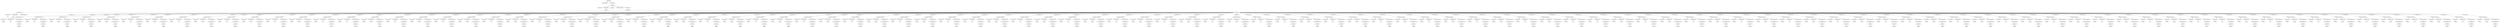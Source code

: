 /*
 * AST in dot format generated by phc -- the PHP compiler
 */

digraph AST {
node_0 [label="AST_php_script"];
node_1 [label="AST_interface_def_list"];
node_2 [label="AST_class_def_list"];
node_3 [label="AST_class_def"];
node_4 [label="AST_class_mod"];
node_5 [label="Token_class_name"];
node_6 [label="%MAIN%", shape=box]
node_5 -> node_6;
node_7 [label="NULL\n(Token_class_name)", shape=plaintext]
node_8 [label="Token_interface_name_list"];
node_9 [label="AST_member_list"];
node_10 [label="AST_method (68)"];
node_11 [label="AST_signature (68)"];
node_12 [label="AST_method_mod"];
node_13 [label="is_static", shape=plaintext]
node_12 -> node_13;
node_14 [label="Token_method_name"];
node_15 [label="%run%", shape=box]
node_14 -> node_15;
node_16 [label="AST_formal_parameter_list"];
node_11 -> node_16;
node_11 -> node_14;
node_11 -> node_12;
node_17 [label="AST_statement_list"];
node_18 [label="AST_eval_expr (3)"];
node_19 [label="AST_method_invocation (3)"];
node_20 [label="Token_class_name"];
node_21 [label="%STDLIB%", shape=box]
node_20 -> node_21;
node_22 [label="Token_method_name"];
node_23 [label="echo", shape=box]
node_22 -> node_23;
node_24 [label="AST_actual_parameter_list"];
node_25 [label="AST_actual_parameter"];
node_26 [label="Token_string (3)"];
node_27 [label="Hexdecima..", shape=box]
node_26 -> node_27;
node_25 -> node_26;
node_24 -> node_25;
node_19 -> node_24;
node_19 -> node_22;
node_19 -> node_20;
node_18 -> node_19;
node_28 [label="AST_eval_expr (4)"];
node_29 [label="AST_method_invocation (4)"];
node_30 [label="Token_class_name"];
node_31 [label="%STDLIB%", shape=box]
node_30 -> node_31;
node_32 [label="Token_method_name"];
node_33 [label="echo", shape=box]
node_32 -> node_33;
node_34 [label="AST_actual_parameter_list"];
node_35 [label="AST_actual_parameter"];
node_36 [label="Token_string (4)"];
node_37 [label="0x7ffffffd..", shape=box]
node_36 -> node_37;
node_35 -> node_36;
node_34 -> node_35;
node_29 -> node_34;
node_29 -> node_32;
node_29 -> node_30;
node_28 -> node_29;
node_38 [label="AST_eval_expr (4)"];
node_39 [label="AST_method_invocation (4)"];
node_40 [label="Token_class_name"];
node_41 [label="%STDLIB%", shape=box]
node_40 -> node_41;
node_42 [label="Token_method_name"];
node_43 [label="var_dump", shape=box]
node_42 -> node_43;
node_44 [label="AST_actual_parameter_list"];
node_45 [label="AST_actual_parameter (4)"];
node_46 [label="Token_int (4)"];
node_47 [label="0x7ffffffd", shape=box]
node_46 -> node_47;
node_45 -> node_46;
node_44 -> node_45;
node_39 -> node_44;
node_39 -> node_42;
node_39 -> node_40;
node_38 -> node_39;
node_48 [label="AST_eval_expr (5)"];
node_49 [label="AST_method_invocation (5)"];
node_50 [label="Token_class_name"];
node_51 [label="%STDLIB%", shape=box]
node_50 -> node_51;
node_52 [label="Token_method_name"];
node_53 [label="echo", shape=box]
node_52 -> node_53;
node_54 [label="AST_actual_parameter_list"];
node_55 [label="AST_actual_parameter"];
node_56 [label="Token_string (5)"];
node_57 [label="0x7ffffffe..", shape=box]
node_56 -> node_57;
node_55 -> node_56;
node_54 -> node_55;
node_49 -> node_54;
node_49 -> node_52;
node_49 -> node_50;
node_48 -> node_49;
node_58 [label="AST_eval_expr (5)"];
node_59 [label="AST_method_invocation (5)"];
node_60 [label="Token_class_name"];
node_61 [label="%STDLIB%", shape=box]
node_60 -> node_61;
node_62 [label="Token_method_name"];
node_63 [label="var_dump", shape=box]
node_62 -> node_63;
node_64 [label="AST_actual_parameter_list"];
node_65 [label="AST_actual_parameter (5)"];
node_66 [label="Token_int (5)"];
node_67 [label="0x7ffffffe", shape=box]
node_66 -> node_67;
node_65 -> node_66;
node_64 -> node_65;
node_59 -> node_64;
node_59 -> node_62;
node_59 -> node_60;
node_58 -> node_59;
node_68 [label="AST_eval_expr (6)"];
node_69 [label="AST_method_invocation (6)"];
node_70 [label="Token_class_name"];
node_71 [label="%STDLIB%", shape=box]
node_70 -> node_71;
node_72 [label="Token_method_name"];
node_73 [label="echo", shape=box]
node_72 -> node_73;
node_74 [label="AST_actual_parameter_list"];
node_75 [label="AST_actual_parameter"];
node_76 [label="Token_string (6)"];
node_77 [label="0x7fffffff..", shape=box]
node_76 -> node_77;
node_75 -> node_76;
node_74 -> node_75;
node_69 -> node_74;
node_69 -> node_72;
node_69 -> node_70;
node_68 -> node_69;
node_78 [label="AST_eval_expr (6)"];
node_79 [label="AST_method_invocation (6)"];
node_80 [label="Token_class_name"];
node_81 [label="%STDLIB%", shape=box]
node_80 -> node_81;
node_82 [label="Token_method_name"];
node_83 [label="var_dump", shape=box]
node_82 -> node_83;
node_84 [label="AST_actual_parameter_list"];
node_85 [label="AST_actual_parameter (6)"];
node_86 [label="Token_int (6)"];
node_87 [label="0x7fffffff", shape=box]
node_86 -> node_87;
node_85 -> node_86;
node_84 -> node_85;
node_79 -> node_84;
node_79 -> node_82;
node_79 -> node_80;
node_78 -> node_79;
node_88 [label="AST_eval_expr (7)"];
node_89 [label="AST_method_invocation (7)"];
node_90 [label="Token_class_name"];
node_91 [label="%STDLIB%", shape=box]
node_90 -> node_91;
node_92 [label="Token_method_name"];
node_93 [label="echo", shape=box]
node_92 -> node_93;
node_94 [label="AST_actual_parameter_list"];
node_95 [label="AST_actual_parameter"];
node_96 [label="Token_string (7)"];
node_97 [label="0x80000000..", shape=box]
node_96 -> node_97;
node_95 -> node_96;
node_94 -> node_95;
node_89 -> node_94;
node_89 -> node_92;
node_89 -> node_90;
node_88 -> node_89;
node_98 [label="AST_eval_expr (7)"];
node_99 [label="AST_method_invocation (7)"];
node_100 [label="Token_class_name"];
node_101 [label="%STDLIB%", shape=box]
node_100 -> node_101;
node_102 [label="Token_method_name"];
node_103 [label="var_dump", shape=box]
node_102 -> node_103;
node_104 [label="AST_actual_parameter_list"];
node_105 [label="AST_actual_parameter (7)"];
node_106 [label="Token_real (7)"];
node_107 [label="0x80000000", shape=box]
node_106 -> node_107;
node_105 -> node_106;
node_104 -> node_105;
node_99 -> node_104;
node_99 -> node_102;
node_99 -> node_100;
node_98 -> node_99;
node_108 [label="AST_eval_expr (8)"];
node_109 [label="AST_method_invocation (8)"];
node_110 [label="Token_class_name"];
node_111 [label="%STDLIB%", shape=box]
node_110 -> node_111;
node_112 [label="Token_method_name"];
node_113 [label="echo", shape=box]
node_112 -> node_113;
node_114 [label="AST_actual_parameter_list"];
node_115 [label="AST_actual_parameter"];
node_116 [label="Token_string (8)"];
node_117 [label="0x80000001..", shape=box]
node_116 -> node_117;
node_115 -> node_116;
node_114 -> node_115;
node_109 -> node_114;
node_109 -> node_112;
node_109 -> node_110;
node_108 -> node_109;
node_118 [label="AST_eval_expr (8)"];
node_119 [label="AST_method_invocation (8)"];
node_120 [label="Token_class_name"];
node_121 [label="%STDLIB%", shape=box]
node_120 -> node_121;
node_122 [label="Token_method_name"];
node_123 [label="var_dump", shape=box]
node_122 -> node_123;
node_124 [label="AST_actual_parameter_list"];
node_125 [label="AST_actual_parameter (8)"];
node_126 [label="Token_real (8)"];
node_127 [label="0x80000001", shape=box]
node_126 -> node_127;
node_125 -> node_126;
node_124 -> node_125;
node_119 -> node_124;
node_119 -> node_122;
node_119 -> node_120;
node_118 -> node_119;
node_128 [label="AST_eval_expr (9)"];
node_129 [label="AST_method_invocation (9)"];
node_130 [label="Token_class_name"];
node_131 [label="%STDLIB%", shape=box]
node_130 -> node_131;
node_132 [label="Token_method_name"];
node_133 [label="echo", shape=box]
node_132 -> node_133;
node_134 [label="AST_actual_parameter_list"];
node_135 [label="AST_actual_parameter"];
node_136 [label="Token_string (9)"];
node_137 [label="0x80000002..", shape=box]
node_136 -> node_137;
node_135 -> node_136;
node_134 -> node_135;
node_129 -> node_134;
node_129 -> node_132;
node_129 -> node_130;
node_128 -> node_129;
node_138 [label="AST_eval_expr (9)"];
node_139 [label="AST_method_invocation (9)"];
node_140 [label="Token_class_name"];
node_141 [label="%STDLIB%", shape=box]
node_140 -> node_141;
node_142 [label="Token_method_name"];
node_143 [label="var_dump", shape=box]
node_142 -> node_143;
node_144 [label="AST_actual_parameter_list"];
node_145 [label="AST_actual_parameter (9)"];
node_146 [label="Token_real (9)"];
node_147 [label="0x80000002", shape=box]
node_146 -> node_147;
node_145 -> node_146;
node_144 -> node_145;
node_139 -> node_144;
node_139 -> node_142;
node_139 -> node_140;
node_138 -> node_139;
node_148 [label="AST_eval_expr (11)"];
node_149 [label="AST_method_invocation (11)"];
node_150 [label="Token_class_name"];
node_151 [label="%STDLIB%", shape=box]
node_150 -> node_151;
node_152 [label="Token_method_name"];
node_153 [label="echo", shape=box]
node_152 -> node_153;
node_154 [label="AST_actual_parameter_list"];
node_155 [label="AST_actual_parameter"];
node_156 [label="Token_string (11)"];
node_157 [label="Decimal i..", shape=box]
node_156 -> node_157;
node_155 -> node_156;
node_154 -> node_155;
node_149 -> node_154;
node_149 -> node_152;
node_149 -> node_150;
node_148 -> node_149;
node_158 [label="AST_eval_expr (12)"];
node_159 [label="AST_method_invocation (12)"];
node_160 [label="Token_class_name"];
node_161 [label="%STDLIB%", shape=box]
node_160 -> node_161;
node_162 [label="Token_method_name"];
node_163 [label="echo", shape=box]
node_162 -> node_163;
node_164 [label="AST_actual_parameter_list"];
node_165 [label="AST_actual_parameter"];
node_166 [label="Token_string (12)"];
node_167 [label="2147483645..", shape=box]
node_166 -> node_167;
node_165 -> node_166;
node_164 -> node_165;
node_159 -> node_164;
node_159 -> node_162;
node_159 -> node_160;
node_158 -> node_159;
node_168 [label="AST_eval_expr (12)"];
node_169 [label="AST_method_invocation (12)"];
node_170 [label="Token_class_name"];
node_171 [label="%STDLIB%", shape=box]
node_170 -> node_171;
node_172 [label="Token_method_name"];
node_173 [label="var_dump", shape=box]
node_172 -> node_173;
node_174 [label="AST_actual_parameter_list"];
node_175 [label="AST_actual_parameter (12)"];
node_176 [label="Token_int (12)"];
node_177 [label="2147483645", shape=box]
node_176 -> node_177;
node_175 -> node_176;
node_174 -> node_175;
node_169 -> node_174;
node_169 -> node_172;
node_169 -> node_170;
node_168 -> node_169;
node_178 [label="AST_eval_expr (13)"];
node_179 [label="AST_method_invocation (13)"];
node_180 [label="Token_class_name"];
node_181 [label="%STDLIB%", shape=box]
node_180 -> node_181;
node_182 [label="Token_method_name"];
node_183 [label="echo", shape=box]
node_182 -> node_183;
node_184 [label="AST_actual_parameter_list"];
node_185 [label="AST_actual_parameter"];
node_186 [label="Token_string (13)"];
node_187 [label="2147483646..", shape=box]
node_186 -> node_187;
node_185 -> node_186;
node_184 -> node_185;
node_179 -> node_184;
node_179 -> node_182;
node_179 -> node_180;
node_178 -> node_179;
node_188 [label="AST_eval_expr (13)"];
node_189 [label="AST_method_invocation (13)"];
node_190 [label="Token_class_name"];
node_191 [label="%STDLIB%", shape=box]
node_190 -> node_191;
node_192 [label="Token_method_name"];
node_193 [label="var_dump", shape=box]
node_192 -> node_193;
node_194 [label="AST_actual_parameter_list"];
node_195 [label="AST_actual_parameter (13)"];
node_196 [label="Token_int (13)"];
node_197 [label="2147483646", shape=box]
node_196 -> node_197;
node_195 -> node_196;
node_194 -> node_195;
node_189 -> node_194;
node_189 -> node_192;
node_189 -> node_190;
node_188 -> node_189;
node_198 [label="AST_eval_expr (14)"];
node_199 [label="AST_method_invocation (14)"];
node_200 [label="Token_class_name"];
node_201 [label="%STDLIB%", shape=box]
node_200 -> node_201;
node_202 [label="Token_method_name"];
node_203 [label="echo", shape=box]
node_202 -> node_203;
node_204 [label="AST_actual_parameter_list"];
node_205 [label="AST_actual_parameter"];
node_206 [label="Token_string (14)"];
node_207 [label="2147483647..", shape=box]
node_206 -> node_207;
node_205 -> node_206;
node_204 -> node_205;
node_199 -> node_204;
node_199 -> node_202;
node_199 -> node_200;
node_198 -> node_199;
node_208 [label="AST_eval_expr (14)"];
node_209 [label="AST_method_invocation (14)"];
node_210 [label="Token_class_name"];
node_211 [label="%STDLIB%", shape=box]
node_210 -> node_211;
node_212 [label="Token_method_name"];
node_213 [label="var_dump", shape=box]
node_212 -> node_213;
node_214 [label="AST_actual_parameter_list"];
node_215 [label="AST_actual_parameter (14)"];
node_216 [label="Token_int (14)"];
node_217 [label="2147483647", shape=box]
node_216 -> node_217;
node_215 -> node_216;
node_214 -> node_215;
node_209 -> node_214;
node_209 -> node_212;
node_209 -> node_210;
node_208 -> node_209;
node_218 [label="AST_eval_expr (15)"];
node_219 [label="AST_method_invocation (15)"];
node_220 [label="Token_class_name"];
node_221 [label="%STDLIB%", shape=box]
node_220 -> node_221;
node_222 [label="Token_method_name"];
node_223 [label="echo", shape=box]
node_222 -> node_223;
node_224 [label="AST_actual_parameter_list"];
node_225 [label="AST_actual_parameter"];
node_226 [label="Token_string (15)"];
node_227 [label="2147483648..", shape=box]
node_226 -> node_227;
node_225 -> node_226;
node_224 -> node_225;
node_219 -> node_224;
node_219 -> node_222;
node_219 -> node_220;
node_218 -> node_219;
node_228 [label="AST_eval_expr (15)"];
node_229 [label="AST_method_invocation (15)"];
node_230 [label="Token_class_name"];
node_231 [label="%STDLIB%", shape=box]
node_230 -> node_231;
node_232 [label="Token_method_name"];
node_233 [label="var_dump", shape=box]
node_232 -> node_233;
node_234 [label="AST_actual_parameter_list"];
node_235 [label="AST_actual_parameter (15)"];
node_236 [label="Token_real (15)"];
node_237 [label="2147483648", shape=box]
node_236 -> node_237;
node_235 -> node_236;
node_234 -> node_235;
node_229 -> node_234;
node_229 -> node_232;
node_229 -> node_230;
node_228 -> node_229;
node_238 [label="AST_eval_expr (16)"];
node_239 [label="AST_method_invocation (16)"];
node_240 [label="Token_class_name"];
node_241 [label="%STDLIB%", shape=box]
node_240 -> node_241;
node_242 [label="Token_method_name"];
node_243 [label="echo", shape=box]
node_242 -> node_243;
node_244 [label="AST_actual_parameter_list"];
node_245 [label="AST_actual_parameter"];
node_246 [label="Token_string (16)"];
node_247 [label="2147483649..", shape=box]
node_246 -> node_247;
node_245 -> node_246;
node_244 -> node_245;
node_239 -> node_244;
node_239 -> node_242;
node_239 -> node_240;
node_238 -> node_239;
node_248 [label="AST_eval_expr (16)"];
node_249 [label="AST_method_invocation (16)"];
node_250 [label="Token_class_name"];
node_251 [label="%STDLIB%", shape=box]
node_250 -> node_251;
node_252 [label="Token_method_name"];
node_253 [label="var_dump", shape=box]
node_252 -> node_253;
node_254 [label="AST_actual_parameter_list"];
node_255 [label="AST_actual_parameter (16)"];
node_256 [label="Token_real (16)"];
node_257 [label="2147483649", shape=box]
node_256 -> node_257;
node_255 -> node_256;
node_254 -> node_255;
node_249 -> node_254;
node_249 -> node_252;
node_249 -> node_250;
node_248 -> node_249;
node_258 [label="AST_eval_expr (17)"];
node_259 [label="AST_method_invocation (17)"];
node_260 [label="Token_class_name"];
node_261 [label="%STDLIB%", shape=box]
node_260 -> node_261;
node_262 [label="Token_method_name"];
node_263 [label="echo", shape=box]
node_262 -> node_263;
node_264 [label="AST_actual_parameter_list"];
node_265 [label="AST_actual_parameter"];
node_266 [label="Token_string (17)"];
node_267 [label="2147483650..", shape=box]
node_266 -> node_267;
node_265 -> node_266;
node_264 -> node_265;
node_259 -> node_264;
node_259 -> node_262;
node_259 -> node_260;
node_258 -> node_259;
node_268 [label="AST_eval_expr (17)"];
node_269 [label="AST_method_invocation (17)"];
node_270 [label="Token_class_name"];
node_271 [label="%STDLIB%", shape=box]
node_270 -> node_271;
node_272 [label="Token_method_name"];
node_273 [label="var_dump", shape=box]
node_272 -> node_273;
node_274 [label="AST_actual_parameter_list"];
node_275 [label="AST_actual_parameter (17)"];
node_276 [label="Token_real (17)"];
node_277 [label="2147483650", shape=box]
node_276 -> node_277;
node_275 -> node_276;
node_274 -> node_275;
node_269 -> node_274;
node_269 -> node_272;
node_269 -> node_270;
node_268 -> node_269;
node_278 [label="AST_eval_expr (19)"];
node_279 [label="AST_method_invocation (19)"];
node_280 [label="Token_class_name"];
node_281 [label="%STDLIB%", shape=box]
node_280 -> node_281;
node_282 [label="Token_method_name"];
node_283 [label="echo", shape=box]
node_282 -> node_283;
node_284 [label="AST_actual_parameter_list"];
node_285 [label="AST_actual_parameter"];
node_286 [label="Token_string (19)"];
node_287 [label="Hexdecima..", shape=box]
node_286 -> node_287;
node_285 -> node_286;
node_284 -> node_285;
node_279 -> node_284;
node_279 -> node_282;
node_279 -> node_280;
node_278 -> node_279;
node_288 [label="AST_eval_expr (20)"];
node_289 [label="AST_method_invocation (20)"];
node_290 [label="Token_class_name"];
node_291 [label="%STDLIB%", shape=box]
node_290 -> node_291;
node_292 [label="Token_method_name"];
node_293 [label="echo", shape=box]
node_292 -> node_293;
node_294 [label="AST_actual_parameter_list"];
node_295 [label="AST_actual_parameter"];
node_296 [label="Token_string (20)"];
node_297 [label="0xfffffffd..", shape=box]
node_296 -> node_297;
node_295 -> node_296;
node_294 -> node_295;
node_289 -> node_294;
node_289 -> node_292;
node_289 -> node_290;
node_288 -> node_289;
node_298 [label="AST_eval_expr (20)"];
node_299 [label="AST_method_invocation (20)"];
node_300 [label="Token_class_name"];
node_301 [label="%STDLIB%", shape=box]
node_300 -> node_301;
node_302 [label="Token_method_name"];
node_303 [label="var_dump", shape=box]
node_302 -> node_303;
node_304 [label="AST_actual_parameter_list"];
node_305 [label="AST_actual_parameter (20)"];
node_306 [label="Token_real (20)"];
node_307 [label="0xfffffffd", shape=box]
node_306 -> node_307;
node_305 -> node_306;
node_304 -> node_305;
node_299 -> node_304;
node_299 -> node_302;
node_299 -> node_300;
node_298 -> node_299;
node_308 [label="AST_eval_expr (21)"];
node_309 [label="AST_method_invocation (21)"];
node_310 [label="Token_class_name"];
node_311 [label="%STDLIB%", shape=box]
node_310 -> node_311;
node_312 [label="Token_method_name"];
node_313 [label="echo", shape=box]
node_312 -> node_313;
node_314 [label="AST_actual_parameter_list"];
node_315 [label="AST_actual_parameter"];
node_316 [label="Token_string (21)"];
node_317 [label="0xfffffffe..", shape=box]
node_316 -> node_317;
node_315 -> node_316;
node_314 -> node_315;
node_309 -> node_314;
node_309 -> node_312;
node_309 -> node_310;
node_308 -> node_309;
node_318 [label="AST_eval_expr (21)"];
node_319 [label="AST_method_invocation (21)"];
node_320 [label="Token_class_name"];
node_321 [label="%STDLIB%", shape=box]
node_320 -> node_321;
node_322 [label="Token_method_name"];
node_323 [label="var_dump", shape=box]
node_322 -> node_323;
node_324 [label="AST_actual_parameter_list"];
node_325 [label="AST_actual_parameter (21)"];
node_326 [label="Token_real (21)"];
node_327 [label="0xfffffffe", shape=box]
node_326 -> node_327;
node_325 -> node_326;
node_324 -> node_325;
node_319 -> node_324;
node_319 -> node_322;
node_319 -> node_320;
node_318 -> node_319;
node_328 [label="AST_eval_expr (22)"];
node_329 [label="AST_method_invocation (22)"];
node_330 [label="Token_class_name"];
node_331 [label="%STDLIB%", shape=box]
node_330 -> node_331;
node_332 [label="Token_method_name"];
node_333 [label="echo", shape=box]
node_332 -> node_333;
node_334 [label="AST_actual_parameter_list"];
node_335 [label="AST_actual_parameter"];
node_336 [label="Token_string (22)"];
node_337 [label="0xffffffff..", shape=box]
node_336 -> node_337;
node_335 -> node_336;
node_334 -> node_335;
node_329 -> node_334;
node_329 -> node_332;
node_329 -> node_330;
node_328 -> node_329;
node_338 [label="AST_eval_expr (22)"];
node_339 [label="AST_method_invocation (22)"];
node_340 [label="Token_class_name"];
node_341 [label="%STDLIB%", shape=box]
node_340 -> node_341;
node_342 [label="Token_method_name"];
node_343 [label="var_dump", shape=box]
node_342 -> node_343;
node_344 [label="AST_actual_parameter_list"];
node_345 [label="AST_actual_parameter (22)"];
node_346 [label="Token_real (22)"];
node_347 [label="0xffffffff", shape=box]
node_346 -> node_347;
node_345 -> node_346;
node_344 -> node_345;
node_339 -> node_344;
node_339 -> node_342;
node_339 -> node_340;
node_338 -> node_339;
node_348 [label="AST_eval_expr (23)"];
node_349 [label="AST_method_invocation (23)"];
node_350 [label="Token_class_name"];
node_351 [label="%STDLIB%", shape=box]
node_350 -> node_351;
node_352 [label="Token_method_name"];
node_353 [label="echo", shape=box]
node_352 -> node_353;
node_354 [label="AST_actual_parameter_list"];
node_355 [label="AST_actual_parameter"];
node_356 [label="Token_string (23)"];
node_357 [label="0x10000000..", shape=box]
node_356 -> node_357;
node_355 -> node_356;
node_354 -> node_355;
node_349 -> node_354;
node_349 -> node_352;
node_349 -> node_350;
node_348 -> node_349;
node_358 [label="AST_eval_expr (23)"];
node_359 [label="AST_method_invocation (23)"];
node_360 [label="Token_class_name"];
node_361 [label="%STDLIB%", shape=box]
node_360 -> node_361;
node_362 [label="Token_method_name"];
node_363 [label="var_dump", shape=box]
node_362 -> node_363;
node_364 [label="AST_actual_parameter_list"];
node_365 [label="AST_actual_parameter (23)"];
node_366 [label="Token_int (23)"];
node_367 [label="0x10000000..", shape=box]
node_366 -> node_367;
node_365 -> node_366;
node_364 -> node_365;
node_359 -> node_364;
node_359 -> node_362;
node_359 -> node_360;
node_358 -> node_359;
node_368 [label="AST_eval_expr (24)"];
node_369 [label="AST_method_invocation (24)"];
node_370 [label="Token_class_name"];
node_371 [label="%STDLIB%", shape=box]
node_370 -> node_371;
node_372 [label="Token_method_name"];
node_373 [label="echo", shape=box]
node_372 -> node_373;
node_374 [label="AST_actual_parameter_list"];
node_375 [label="AST_actual_parameter"];
node_376 [label="Token_string (24)"];
node_377 [label="0x10000000..", shape=box]
node_376 -> node_377;
node_375 -> node_376;
node_374 -> node_375;
node_369 -> node_374;
node_369 -> node_372;
node_369 -> node_370;
node_368 -> node_369;
node_378 [label="AST_eval_expr (24)"];
node_379 [label="AST_method_invocation (24)"];
node_380 [label="Token_class_name"];
node_381 [label="%STDLIB%", shape=box]
node_380 -> node_381;
node_382 [label="Token_method_name"];
node_383 [label="var_dump", shape=box]
node_382 -> node_383;
node_384 [label="AST_actual_parameter_list"];
node_385 [label="AST_actual_parameter (24)"];
node_386 [label="Token_int (24)"];
node_387 [label="0x10000000..", shape=box]
node_386 -> node_387;
node_385 -> node_386;
node_384 -> node_385;
node_379 -> node_384;
node_379 -> node_382;
node_379 -> node_380;
node_378 -> node_379;
node_388 [label="AST_eval_expr (25)"];
node_389 [label="AST_method_invocation (25)"];
node_390 [label="Token_class_name"];
node_391 [label="%STDLIB%", shape=box]
node_390 -> node_391;
node_392 [label="Token_method_name"];
node_393 [label="echo", shape=box]
node_392 -> node_393;
node_394 [label="AST_actual_parameter_list"];
node_395 [label="AST_actual_parameter"];
node_396 [label="Token_string (25)"];
node_397 [label="0x10000000..", shape=box]
node_396 -> node_397;
node_395 -> node_396;
node_394 -> node_395;
node_389 -> node_394;
node_389 -> node_392;
node_389 -> node_390;
node_388 -> node_389;
node_398 [label="AST_eval_expr (25)"];
node_399 [label="AST_method_invocation (25)"];
node_400 [label="Token_class_name"];
node_401 [label="%STDLIB%", shape=box]
node_400 -> node_401;
node_402 [label="Token_method_name"];
node_403 [label="var_dump", shape=box]
node_402 -> node_403;
node_404 [label="AST_actual_parameter_list"];
node_405 [label="AST_actual_parameter (25)"];
node_406 [label="Token_int (25)"];
node_407 [label="0x10000000..", shape=box]
node_406 -> node_407;
node_405 -> node_406;
node_404 -> node_405;
node_399 -> node_404;
node_399 -> node_402;
node_399 -> node_400;
node_398 -> node_399;
node_408 [label="AST_eval_expr (27)"];
node_409 [label="AST_method_invocation (27)"];
node_410 [label="Token_class_name"];
node_411 [label="%STDLIB%", shape=box]
node_410 -> node_411;
node_412 [label="Token_method_name"];
node_413 [label="echo", shape=box]
node_412 -> node_413;
node_414 [label="AST_actual_parameter_list"];
node_415 [label="AST_actual_parameter"];
node_416 [label="Token_string (27)"];
node_417 [label="Decimal i..", shape=box]
node_416 -> node_417;
node_415 -> node_416;
node_414 -> node_415;
node_409 -> node_414;
node_409 -> node_412;
node_409 -> node_410;
node_408 -> node_409;
node_418 [label="AST_eval_expr (28)"];
node_419 [label="AST_method_invocation (28)"];
node_420 [label="Token_class_name"];
node_421 [label="%STDLIB%", shape=box]
node_420 -> node_421;
node_422 [label="Token_method_name"];
node_423 [label="echo", shape=box]
node_422 -> node_423;
node_424 [label="AST_actual_parameter_list"];
node_425 [label="AST_actual_parameter"];
node_426 [label="Token_string (28)"];
node_427 [label="4294967293..", shape=box]
node_426 -> node_427;
node_425 -> node_426;
node_424 -> node_425;
node_419 -> node_424;
node_419 -> node_422;
node_419 -> node_420;
node_418 -> node_419;
node_428 [label="AST_eval_expr (28)"];
node_429 [label="AST_method_invocation (28)"];
node_430 [label="Token_class_name"];
node_431 [label="%STDLIB%", shape=box]
node_430 -> node_431;
node_432 [label="Token_method_name"];
node_433 [label="var_dump", shape=box]
node_432 -> node_433;
node_434 [label="AST_actual_parameter_list"];
node_435 [label="AST_actual_parameter (28)"];
node_436 [label="Token_real (28)"];
node_437 [label="4294967293", shape=box]
node_436 -> node_437;
node_435 -> node_436;
node_434 -> node_435;
node_429 -> node_434;
node_429 -> node_432;
node_429 -> node_430;
node_428 -> node_429;
node_438 [label="AST_eval_expr (29)"];
node_439 [label="AST_method_invocation (29)"];
node_440 [label="Token_class_name"];
node_441 [label="%STDLIB%", shape=box]
node_440 -> node_441;
node_442 [label="Token_method_name"];
node_443 [label="echo", shape=box]
node_442 -> node_443;
node_444 [label="AST_actual_parameter_list"];
node_445 [label="AST_actual_parameter"];
node_446 [label="Token_string (29)"];
node_447 [label="4294967294..", shape=box]
node_446 -> node_447;
node_445 -> node_446;
node_444 -> node_445;
node_439 -> node_444;
node_439 -> node_442;
node_439 -> node_440;
node_438 -> node_439;
node_448 [label="AST_eval_expr (29)"];
node_449 [label="AST_method_invocation (29)"];
node_450 [label="Token_class_name"];
node_451 [label="%STDLIB%", shape=box]
node_450 -> node_451;
node_452 [label="Token_method_name"];
node_453 [label="var_dump", shape=box]
node_452 -> node_453;
node_454 [label="AST_actual_parameter_list"];
node_455 [label="AST_actual_parameter (29)"];
node_456 [label="Token_real (29)"];
node_457 [label="4294967294", shape=box]
node_456 -> node_457;
node_455 -> node_456;
node_454 -> node_455;
node_449 -> node_454;
node_449 -> node_452;
node_449 -> node_450;
node_448 -> node_449;
node_458 [label="AST_eval_expr (30)"];
node_459 [label="AST_method_invocation (30)"];
node_460 [label="Token_class_name"];
node_461 [label="%STDLIB%", shape=box]
node_460 -> node_461;
node_462 [label="Token_method_name"];
node_463 [label="echo", shape=box]
node_462 -> node_463;
node_464 [label="AST_actual_parameter_list"];
node_465 [label="AST_actual_parameter"];
node_466 [label="Token_string (30)"];
node_467 [label="4294967295..", shape=box]
node_466 -> node_467;
node_465 -> node_466;
node_464 -> node_465;
node_459 -> node_464;
node_459 -> node_462;
node_459 -> node_460;
node_458 -> node_459;
node_468 [label="AST_eval_expr (30)"];
node_469 [label="AST_method_invocation (30)"];
node_470 [label="Token_class_name"];
node_471 [label="%STDLIB%", shape=box]
node_470 -> node_471;
node_472 [label="Token_method_name"];
node_473 [label="var_dump", shape=box]
node_472 -> node_473;
node_474 [label="AST_actual_parameter_list"];
node_475 [label="AST_actual_parameter (30)"];
node_476 [label="Token_real (30)"];
node_477 [label="4294967295", shape=box]
node_476 -> node_477;
node_475 -> node_476;
node_474 -> node_475;
node_469 -> node_474;
node_469 -> node_472;
node_469 -> node_470;
node_468 -> node_469;
node_478 [label="AST_eval_expr (31)"];
node_479 [label="AST_method_invocation (31)"];
node_480 [label="Token_class_name"];
node_481 [label="%STDLIB%", shape=box]
node_480 -> node_481;
node_482 [label="Token_method_name"];
node_483 [label="echo", shape=box]
node_482 -> node_483;
node_484 [label="AST_actual_parameter_list"];
node_485 [label="AST_actual_parameter"];
node_486 [label="Token_string (31)"];
node_487 [label="4294967296..", shape=box]
node_486 -> node_487;
node_485 -> node_486;
node_484 -> node_485;
node_479 -> node_484;
node_479 -> node_482;
node_479 -> node_480;
node_478 -> node_479;
node_488 [label="AST_eval_expr (31)"];
node_489 [label="AST_method_invocation (31)"];
node_490 [label="Token_class_name"];
node_491 [label="%STDLIB%", shape=box]
node_490 -> node_491;
node_492 [label="Token_method_name"];
node_493 [label="var_dump", shape=box]
node_492 -> node_493;
node_494 [label="AST_actual_parameter_list"];
node_495 [label="AST_actual_parameter (31)"];
node_496 [label="Token_real (31)"];
node_497 [label="4294967296", shape=box]
node_496 -> node_497;
node_495 -> node_496;
node_494 -> node_495;
node_489 -> node_494;
node_489 -> node_492;
node_489 -> node_490;
node_488 -> node_489;
node_498 [label="AST_eval_expr (32)"];
node_499 [label="AST_method_invocation (32)"];
node_500 [label="Token_class_name"];
node_501 [label="%STDLIB%", shape=box]
node_500 -> node_501;
node_502 [label="Token_method_name"];
node_503 [label="echo", shape=box]
node_502 -> node_503;
node_504 [label="AST_actual_parameter_list"];
node_505 [label="AST_actual_parameter"];
node_506 [label="Token_string (32)"];
node_507 [label="4294967297..", shape=box]
node_506 -> node_507;
node_505 -> node_506;
node_504 -> node_505;
node_499 -> node_504;
node_499 -> node_502;
node_499 -> node_500;
node_498 -> node_499;
node_508 [label="AST_eval_expr (32)"];
node_509 [label="AST_method_invocation (32)"];
node_510 [label="Token_class_name"];
node_511 [label="%STDLIB%", shape=box]
node_510 -> node_511;
node_512 [label="Token_method_name"];
node_513 [label="var_dump", shape=box]
node_512 -> node_513;
node_514 [label="AST_actual_parameter_list"];
node_515 [label="AST_actual_parameter (32)"];
node_516 [label="Token_real (32)"];
node_517 [label="4294967297", shape=box]
node_516 -> node_517;
node_515 -> node_516;
node_514 -> node_515;
node_509 -> node_514;
node_509 -> node_512;
node_509 -> node_510;
node_508 -> node_509;
node_518 [label="AST_eval_expr (33)"];
node_519 [label="AST_method_invocation (33)"];
node_520 [label="Token_class_name"];
node_521 [label="%STDLIB%", shape=box]
node_520 -> node_521;
node_522 [label="Token_method_name"];
node_523 [label="echo", shape=box]
node_522 -> node_523;
node_524 [label="AST_actual_parameter_list"];
node_525 [label="AST_actual_parameter"];
node_526 [label="Token_string (33)"];
node_527 [label="4294967298..", shape=box]
node_526 -> node_527;
node_525 -> node_526;
node_524 -> node_525;
node_519 -> node_524;
node_519 -> node_522;
node_519 -> node_520;
node_518 -> node_519;
node_528 [label="AST_eval_expr (33)"];
node_529 [label="AST_method_invocation (33)"];
node_530 [label="Token_class_name"];
node_531 [label="%STDLIB%", shape=box]
node_530 -> node_531;
node_532 [label="Token_method_name"];
node_533 [label="var_dump", shape=box]
node_532 -> node_533;
node_534 [label="AST_actual_parameter_list"];
node_535 [label="AST_actual_parameter (33)"];
node_536 [label="Token_real (33)"];
node_537 [label="4294967298", shape=box]
node_536 -> node_537;
node_535 -> node_536;
node_534 -> node_535;
node_529 -> node_534;
node_529 -> node_532;
node_529 -> node_530;
node_528 -> node_529;
node_538 [label="AST_eval_expr (35)"];
node_539 [label="AST_method_invocation (35)"];
node_540 [label="Token_class_name"];
node_541 [label="%STDLIB%", shape=box]
node_540 -> node_541;
node_542 [label="Token_method_name"];
node_543 [label="echo", shape=box]
node_542 -> node_543;
node_544 [label="AST_actual_parameter_list"];
node_545 [label="AST_actual_parameter"];
node_546 [label="Token_string (35)"];
node_547 [label="Hexdecima..", shape=box]
node_546 -> node_547;
node_545 -> node_546;
node_544 -> node_545;
node_539 -> node_544;
node_539 -> node_542;
node_539 -> node_540;
node_538 -> node_539;
node_548 [label="AST_eval_expr (36)"];
node_549 [label="AST_method_invocation (36)"];
node_550 [label="Token_class_name"];
node_551 [label="%STDLIB%", shape=box]
node_550 -> node_551;
node_552 [label="Token_method_name"];
node_553 [label="echo", shape=box]
node_552 -> node_553;
node_554 [label="AST_actual_parameter_list"];
node_555 [label="AST_actual_parameter"];
node_556 [label="Token_string (36)"];
node_557 [label="-0x7ffffff..", shape=box]
node_556 -> node_557;
node_555 -> node_556;
node_554 -> node_555;
node_549 -> node_554;
node_549 -> node_552;
node_549 -> node_550;
node_548 -> node_549;
node_558 [label="AST_eval_expr (36)"];
node_559 [label="AST_method_invocation (36)"];
node_560 [label="Token_class_name"];
node_561 [label="%STDLIB%", shape=box]
node_560 -> node_561;
node_562 [label="Token_method_name"];
node_563 [label="var_dump", shape=box]
node_562 -> node_563;
node_564 [label="AST_actual_parameter_list"];
node_565 [label="AST_actual_parameter (36)"];
node_566 [label="Token_int (36)"];
node_567 [label="-0x7ffffff..", shape=box]
node_566 -> node_567;
node_565 -> node_566;
node_564 -> node_565;
node_559 -> node_564;
node_559 -> node_562;
node_559 -> node_560;
node_558 -> node_559;
node_568 [label="AST_eval_expr (37)"];
node_569 [label="AST_method_invocation (37)"];
node_570 [label="Token_class_name"];
node_571 [label="%STDLIB%", shape=box]
node_570 -> node_571;
node_572 [label="Token_method_name"];
node_573 [label="echo", shape=box]
node_572 -> node_573;
node_574 [label="AST_actual_parameter_list"];
node_575 [label="AST_actual_parameter"];
node_576 [label="Token_string (37)"];
node_577 [label="-0x7ffffff..", shape=box]
node_576 -> node_577;
node_575 -> node_576;
node_574 -> node_575;
node_569 -> node_574;
node_569 -> node_572;
node_569 -> node_570;
node_568 -> node_569;
node_578 [label="AST_eval_expr (37)"];
node_579 [label="AST_method_invocation (37)"];
node_580 [label="Token_class_name"];
node_581 [label="%STDLIB%", shape=box]
node_580 -> node_581;
node_582 [label="Token_method_name"];
node_583 [label="var_dump", shape=box]
node_582 -> node_583;
node_584 [label="AST_actual_parameter_list"];
node_585 [label="AST_actual_parameter (37)"];
node_586 [label="Token_int (37)"];
node_587 [label="-0x7ffffff..", shape=box]
node_586 -> node_587;
node_585 -> node_586;
node_584 -> node_585;
node_579 -> node_584;
node_579 -> node_582;
node_579 -> node_580;
node_578 -> node_579;
node_588 [label="AST_eval_expr (38)"];
node_589 [label="AST_method_invocation (38)"];
node_590 [label="Token_class_name"];
node_591 [label="%STDLIB%", shape=box]
node_590 -> node_591;
node_592 [label="Token_method_name"];
node_593 [label="echo", shape=box]
node_592 -> node_593;
node_594 [label="AST_actual_parameter_list"];
node_595 [label="AST_actual_parameter"];
node_596 [label="Token_string (38)"];
node_597 [label="-0x7ffffff..", shape=box]
node_596 -> node_597;
node_595 -> node_596;
node_594 -> node_595;
node_589 -> node_594;
node_589 -> node_592;
node_589 -> node_590;
node_588 -> node_589;
node_598 [label="AST_eval_expr (38)"];
node_599 [label="AST_method_invocation (38)"];
node_600 [label="Token_class_name"];
node_601 [label="%STDLIB%", shape=box]
node_600 -> node_601;
node_602 [label="Token_method_name"];
node_603 [label="var_dump", shape=box]
node_602 -> node_603;
node_604 [label="AST_actual_parameter_list"];
node_605 [label="AST_actual_parameter (38)"];
node_606 [label="Token_int (38)"];
node_607 [label="-0x7ffffff..", shape=box]
node_606 -> node_607;
node_605 -> node_606;
node_604 -> node_605;
node_599 -> node_604;
node_599 -> node_602;
node_599 -> node_600;
node_598 -> node_599;
node_608 [label="AST_eval_expr (39)"];
node_609 [label="AST_method_invocation (39)"];
node_610 [label="Token_class_name"];
node_611 [label="%STDLIB%", shape=box]
node_610 -> node_611;
node_612 [label="Token_method_name"];
node_613 [label="echo", shape=box]
node_612 -> node_613;
node_614 [label="AST_actual_parameter_list"];
node_615 [label="AST_actual_parameter"];
node_616 [label="Token_string (39)"];
node_617 [label="-0x8000000..", shape=box]
node_616 -> node_617;
node_615 -> node_616;
node_614 -> node_615;
node_609 -> node_614;
node_609 -> node_612;
node_609 -> node_610;
node_608 -> node_609;
node_618 [label="AST_eval_expr (39)"];
node_619 [label="AST_method_invocation (39)"];
node_620 [label="Token_class_name"];
node_621 [label="%STDLIB%", shape=box]
node_620 -> node_621;
node_622 [label="Token_method_name"];
node_623 [label="var_dump", shape=box]
node_622 -> node_623;
node_624 [label="AST_actual_parameter_list"];
node_625 [label="AST_actual_parameter (39)"];
node_626 [label="Token_int (39)"];
node_627 [label="-0x8000000..", shape=box]
node_626 -> node_627;
node_625 -> node_626;
node_624 -> node_625;
node_619 -> node_624;
node_619 -> node_622;
node_619 -> node_620;
node_618 -> node_619;
node_628 [label="AST_eval_expr (40)"];
node_629 [label="AST_method_invocation (40)"];
node_630 [label="Token_class_name"];
node_631 [label="%STDLIB%", shape=box]
node_630 -> node_631;
node_632 [label="Token_method_name"];
node_633 [label="echo", shape=box]
node_632 -> node_633;
node_634 [label="AST_actual_parameter_list"];
node_635 [label="AST_actual_parameter"];
node_636 [label="Token_string (40)"];
node_637 [label="-0x8000000..", shape=box]
node_636 -> node_637;
node_635 -> node_636;
node_634 -> node_635;
node_629 -> node_634;
node_629 -> node_632;
node_629 -> node_630;
node_628 -> node_629;
node_638 [label="AST_eval_expr (40)"];
node_639 [label="AST_method_invocation (40)"];
node_640 [label="Token_class_name"];
node_641 [label="%STDLIB%", shape=box]
node_640 -> node_641;
node_642 [label="Token_method_name"];
node_643 [label="var_dump", shape=box]
node_642 -> node_643;
node_644 [label="AST_actual_parameter_list"];
node_645 [label="AST_actual_parameter (40)"];
node_646 [label="Token_real (40)"];
node_647 [label="-0x8000000..", shape=box]
node_646 -> node_647;
node_645 -> node_646;
node_644 -> node_645;
node_639 -> node_644;
node_639 -> node_642;
node_639 -> node_640;
node_638 -> node_639;
node_648 [label="AST_eval_expr (41)"];
node_649 [label="AST_method_invocation (41)"];
node_650 [label="Token_class_name"];
node_651 [label="%STDLIB%", shape=box]
node_650 -> node_651;
node_652 [label="Token_method_name"];
node_653 [label="echo", shape=box]
node_652 -> node_653;
node_654 [label="AST_actual_parameter_list"];
node_655 [label="AST_actual_parameter"];
node_656 [label="Token_string (41)"];
node_657 [label="-0x8000000..", shape=box]
node_656 -> node_657;
node_655 -> node_656;
node_654 -> node_655;
node_649 -> node_654;
node_649 -> node_652;
node_649 -> node_650;
node_648 -> node_649;
node_658 [label="AST_eval_expr (41)"];
node_659 [label="AST_method_invocation (41)"];
node_660 [label="Token_class_name"];
node_661 [label="%STDLIB%", shape=box]
node_660 -> node_661;
node_662 [label="Token_method_name"];
node_663 [label="var_dump", shape=box]
node_662 -> node_663;
node_664 [label="AST_actual_parameter_list"];
node_665 [label="AST_actual_parameter (41)"];
node_666 [label="Token_real (41)"];
node_667 [label="-0x8000000..", shape=box]
node_666 -> node_667;
node_665 -> node_666;
node_664 -> node_665;
node_659 -> node_664;
node_659 -> node_662;
node_659 -> node_660;
node_658 -> node_659;
node_668 [label="AST_eval_expr (43)"];
node_669 [label="AST_method_invocation (43)"];
node_670 [label="Token_class_name"];
node_671 [label="%STDLIB%", shape=box]
node_670 -> node_671;
node_672 [label="Token_method_name"];
node_673 [label="echo", shape=box]
node_672 -> node_673;
node_674 [label="AST_actual_parameter_list"];
node_675 [label="AST_actual_parameter"];
node_676 [label="Token_string (43)"];
node_677 [label="Decimal i..", shape=box]
node_676 -> node_677;
node_675 -> node_676;
node_674 -> node_675;
node_669 -> node_674;
node_669 -> node_672;
node_669 -> node_670;
node_668 -> node_669;
node_678 [label="AST_eval_expr (44)"];
node_679 [label="AST_method_invocation (44)"];
node_680 [label="Token_class_name"];
node_681 [label="%STDLIB%", shape=box]
node_680 -> node_681;
node_682 [label="Token_method_name"];
node_683 [label="echo", shape=box]
node_682 -> node_683;
node_684 [label="AST_actual_parameter_list"];
node_685 [label="AST_actual_parameter"];
node_686 [label="Token_string (44)"];
node_687 [label="-214748364..", shape=box]
node_686 -> node_687;
node_685 -> node_686;
node_684 -> node_685;
node_679 -> node_684;
node_679 -> node_682;
node_679 -> node_680;
node_678 -> node_679;
node_688 [label="AST_eval_expr (44)"];
node_689 [label="AST_method_invocation (44)"];
node_690 [label="Token_class_name"];
node_691 [label="%STDLIB%", shape=box]
node_690 -> node_691;
node_692 [label="Token_method_name"];
node_693 [label="var_dump", shape=box]
node_692 -> node_693;
node_694 [label="AST_actual_parameter_list"];
node_695 [label="AST_actual_parameter (44)"];
node_696 [label="Token_int (44)"];
node_697 [label="-214748364..", shape=box]
node_696 -> node_697;
node_695 -> node_696;
node_694 -> node_695;
node_689 -> node_694;
node_689 -> node_692;
node_689 -> node_690;
node_688 -> node_689;
node_698 [label="AST_eval_expr (45)"];
node_699 [label="AST_method_invocation (45)"];
node_700 [label="Token_class_name"];
node_701 [label="%STDLIB%", shape=box]
node_700 -> node_701;
node_702 [label="Token_method_name"];
node_703 [label="echo", shape=box]
node_702 -> node_703;
node_704 [label="AST_actual_parameter_list"];
node_705 [label="AST_actual_parameter"];
node_706 [label="Token_string (45)"];
node_707 [label="-214748364..", shape=box]
node_706 -> node_707;
node_705 -> node_706;
node_704 -> node_705;
node_699 -> node_704;
node_699 -> node_702;
node_699 -> node_700;
node_698 -> node_699;
node_708 [label="AST_eval_expr (45)"];
node_709 [label="AST_method_invocation (45)"];
node_710 [label="Token_class_name"];
node_711 [label="%STDLIB%", shape=box]
node_710 -> node_711;
node_712 [label="Token_method_name"];
node_713 [label="var_dump", shape=box]
node_712 -> node_713;
node_714 [label="AST_actual_parameter_list"];
node_715 [label="AST_actual_parameter (45)"];
node_716 [label="Token_int (45)"];
node_717 [label="-214748364..", shape=box]
node_716 -> node_717;
node_715 -> node_716;
node_714 -> node_715;
node_709 -> node_714;
node_709 -> node_712;
node_709 -> node_710;
node_708 -> node_709;
node_718 [label="AST_eval_expr (46)"];
node_719 [label="AST_method_invocation (46)"];
node_720 [label="Token_class_name"];
node_721 [label="%STDLIB%", shape=box]
node_720 -> node_721;
node_722 [label="Token_method_name"];
node_723 [label="echo", shape=box]
node_722 -> node_723;
node_724 [label="AST_actual_parameter_list"];
node_725 [label="AST_actual_parameter"];
node_726 [label="Token_string (46)"];
node_727 [label="-214748364..", shape=box]
node_726 -> node_727;
node_725 -> node_726;
node_724 -> node_725;
node_719 -> node_724;
node_719 -> node_722;
node_719 -> node_720;
node_718 -> node_719;
node_728 [label="AST_eval_expr (46)"];
node_729 [label="AST_method_invocation (46)"];
node_730 [label="Token_class_name"];
node_731 [label="%STDLIB%", shape=box]
node_730 -> node_731;
node_732 [label="Token_method_name"];
node_733 [label="var_dump", shape=box]
node_732 -> node_733;
node_734 [label="AST_actual_parameter_list"];
node_735 [label="AST_actual_parameter (46)"];
node_736 [label="Token_int (46)"];
node_737 [label="-214748364..", shape=box]
node_736 -> node_737;
node_735 -> node_736;
node_734 -> node_735;
node_729 -> node_734;
node_729 -> node_732;
node_729 -> node_730;
node_728 -> node_729;
node_738 [label="AST_eval_expr (47)"];
node_739 [label="AST_method_invocation (47)"];
node_740 [label="Token_class_name"];
node_741 [label="%STDLIB%", shape=box]
node_740 -> node_741;
node_742 [label="Token_method_name"];
node_743 [label="echo", shape=box]
node_742 -> node_743;
node_744 [label="AST_actual_parameter_list"];
node_745 [label="AST_actual_parameter"];
node_746 [label="Token_string (47)"];
node_747 [label="-214748364..", shape=box]
node_746 -> node_747;
node_745 -> node_746;
node_744 -> node_745;
node_739 -> node_744;
node_739 -> node_742;
node_739 -> node_740;
node_738 -> node_739;
node_748 [label="AST_eval_expr (47)"];
node_749 [label="AST_method_invocation (47)"];
node_750 [label="Token_class_name"];
node_751 [label="%STDLIB%", shape=box]
node_750 -> node_751;
node_752 [label="Token_method_name"];
node_753 [label="var_dump", shape=box]
node_752 -> node_753;
node_754 [label="AST_actual_parameter_list"];
node_755 [label="AST_actual_parameter (47)"];
node_756 [label="Token_int (47)"];
node_757 [label="-214748364..", shape=box]
node_756 -> node_757;
node_755 -> node_756;
node_754 -> node_755;
node_749 -> node_754;
node_749 -> node_752;
node_749 -> node_750;
node_748 -> node_749;
node_758 [label="AST_eval_expr (48)"];
node_759 [label="AST_method_invocation (48)"];
node_760 [label="Token_class_name"];
node_761 [label="%STDLIB%", shape=box]
node_760 -> node_761;
node_762 [label="Token_method_name"];
node_763 [label="echo", shape=box]
node_762 -> node_763;
node_764 [label="AST_actual_parameter_list"];
node_765 [label="AST_actual_parameter"];
node_766 [label="Token_string (48)"];
node_767 [label="-214748364..", shape=box]
node_766 -> node_767;
node_765 -> node_766;
node_764 -> node_765;
node_759 -> node_764;
node_759 -> node_762;
node_759 -> node_760;
node_758 -> node_759;
node_768 [label="AST_eval_expr (48)"];
node_769 [label="AST_method_invocation (48)"];
node_770 [label="Token_class_name"];
node_771 [label="%STDLIB%", shape=box]
node_770 -> node_771;
node_772 [label="Token_method_name"];
node_773 [label="var_dump", shape=box]
node_772 -> node_773;
node_774 [label="AST_actual_parameter_list"];
node_775 [label="AST_actual_parameter (48)"];
node_776 [label="Token_real (48)"];
node_777 [label="-214748364..", shape=box]
node_776 -> node_777;
node_775 -> node_776;
node_774 -> node_775;
node_769 -> node_774;
node_769 -> node_772;
node_769 -> node_770;
node_768 -> node_769;
node_778 [label="AST_eval_expr (49)"];
node_779 [label="AST_method_invocation (49)"];
node_780 [label="Token_class_name"];
node_781 [label="%STDLIB%", shape=box]
node_780 -> node_781;
node_782 [label="Token_method_name"];
node_783 [label="echo", shape=box]
node_782 -> node_783;
node_784 [label="AST_actual_parameter_list"];
node_785 [label="AST_actual_parameter"];
node_786 [label="Token_string (49)"];
node_787 [label="-214748365..", shape=box]
node_786 -> node_787;
node_785 -> node_786;
node_784 -> node_785;
node_779 -> node_784;
node_779 -> node_782;
node_779 -> node_780;
node_778 -> node_779;
node_788 [label="AST_eval_expr (49)"];
node_789 [label="AST_method_invocation (49)"];
node_790 [label="Token_class_name"];
node_791 [label="%STDLIB%", shape=box]
node_790 -> node_791;
node_792 [label="Token_method_name"];
node_793 [label="var_dump", shape=box]
node_792 -> node_793;
node_794 [label="AST_actual_parameter_list"];
node_795 [label="AST_actual_parameter (49)"];
node_796 [label="Token_real (49)"];
node_797 [label="-214748365..", shape=box]
node_796 -> node_797;
node_795 -> node_796;
node_794 -> node_795;
node_789 -> node_794;
node_789 -> node_792;
node_789 -> node_790;
node_788 -> node_789;
node_798 [label="AST_eval_expr (51)"];
node_799 [label="AST_method_invocation (51)"];
node_800 [label="Token_class_name"];
node_801 [label="%STDLIB%", shape=box]
node_800 -> node_801;
node_802 [label="Token_method_name"];
node_803 [label="echo", shape=box]
node_802 -> node_803;
node_804 [label="AST_actual_parameter_list"];
node_805 [label="AST_actual_parameter"];
node_806 [label="Token_string (51)"];
node_807 [label="Hexdecima..", shape=box]
node_806 -> node_807;
node_805 -> node_806;
node_804 -> node_805;
node_799 -> node_804;
node_799 -> node_802;
node_799 -> node_800;
node_798 -> node_799;
node_808 [label="AST_eval_expr (52)"];
node_809 [label="AST_method_invocation (52)"];
node_810 [label="Token_class_name"];
node_811 [label="%STDLIB%", shape=box]
node_810 -> node_811;
node_812 [label="Token_method_name"];
node_813 [label="echo", shape=box]
node_812 -> node_813;
node_814 [label="AST_actual_parameter_list"];
node_815 [label="AST_actual_parameter"];
node_816 [label="Token_string (52)"];
node_817 [label="-0xfffffff..", shape=box]
node_816 -> node_817;
node_815 -> node_816;
node_814 -> node_815;
node_809 -> node_814;
node_809 -> node_812;
node_809 -> node_810;
node_808 -> node_809;
node_818 [label="AST_eval_expr (52)"];
node_819 [label="AST_method_invocation (52)"];
node_820 [label="Token_class_name"];
node_821 [label="%STDLIB%", shape=box]
node_820 -> node_821;
node_822 [label="Token_method_name"];
node_823 [label="var_dump", shape=box]
node_822 -> node_823;
node_824 [label="AST_actual_parameter_list"];
node_825 [label="AST_actual_parameter (52)"];
node_826 [label="Token_real (52)"];
node_827 [label="-0xfffffff..", shape=box]
node_826 -> node_827;
node_825 -> node_826;
node_824 -> node_825;
node_819 -> node_824;
node_819 -> node_822;
node_819 -> node_820;
node_818 -> node_819;
node_828 [label="AST_eval_expr (53)"];
node_829 [label="AST_method_invocation (53)"];
node_830 [label="Token_class_name"];
node_831 [label="%STDLIB%", shape=box]
node_830 -> node_831;
node_832 [label="Token_method_name"];
node_833 [label="echo", shape=box]
node_832 -> node_833;
node_834 [label="AST_actual_parameter_list"];
node_835 [label="AST_actual_parameter"];
node_836 [label="Token_string (53)"];
node_837 [label="-0xfffffff..", shape=box]
node_836 -> node_837;
node_835 -> node_836;
node_834 -> node_835;
node_829 -> node_834;
node_829 -> node_832;
node_829 -> node_830;
node_828 -> node_829;
node_838 [label="AST_eval_expr (53)"];
node_839 [label="AST_method_invocation (53)"];
node_840 [label="Token_class_name"];
node_841 [label="%STDLIB%", shape=box]
node_840 -> node_841;
node_842 [label="Token_method_name"];
node_843 [label="var_dump", shape=box]
node_842 -> node_843;
node_844 [label="AST_actual_parameter_list"];
node_845 [label="AST_actual_parameter (53)"];
node_846 [label="Token_real (53)"];
node_847 [label="-0xfffffff..", shape=box]
node_846 -> node_847;
node_845 -> node_846;
node_844 -> node_845;
node_839 -> node_844;
node_839 -> node_842;
node_839 -> node_840;
node_838 -> node_839;
node_848 [label="AST_eval_expr (54)"];
node_849 [label="AST_method_invocation (54)"];
node_850 [label="Token_class_name"];
node_851 [label="%STDLIB%", shape=box]
node_850 -> node_851;
node_852 [label="Token_method_name"];
node_853 [label="echo", shape=box]
node_852 -> node_853;
node_854 [label="AST_actual_parameter_list"];
node_855 [label="AST_actual_parameter"];
node_856 [label="Token_string (54)"];
node_857 [label="-0xfffffff..", shape=box]
node_856 -> node_857;
node_855 -> node_856;
node_854 -> node_855;
node_849 -> node_854;
node_849 -> node_852;
node_849 -> node_850;
node_848 -> node_849;
node_858 [label="AST_eval_expr (54)"];
node_859 [label="AST_method_invocation (54)"];
node_860 [label="Token_class_name"];
node_861 [label="%STDLIB%", shape=box]
node_860 -> node_861;
node_862 [label="Token_method_name"];
node_863 [label="var_dump", shape=box]
node_862 -> node_863;
node_864 [label="AST_actual_parameter_list"];
node_865 [label="AST_actual_parameter (54)"];
node_866 [label="Token_real (54)"];
node_867 [label="-0xfffffff..", shape=box]
node_866 -> node_867;
node_865 -> node_866;
node_864 -> node_865;
node_859 -> node_864;
node_859 -> node_862;
node_859 -> node_860;
node_858 -> node_859;
node_868 [label="AST_eval_expr (55)"];
node_869 [label="AST_method_invocation (55)"];
node_870 [label="Token_class_name"];
node_871 [label="%STDLIB%", shape=box]
node_870 -> node_871;
node_872 [label="Token_method_name"];
node_873 [label="echo", shape=box]
node_872 -> node_873;
node_874 [label="AST_actual_parameter_list"];
node_875 [label="AST_actual_parameter"];
node_876 [label="Token_string (55)"];
node_877 [label="-0x1000000..", shape=box]
node_876 -> node_877;
node_875 -> node_876;
node_874 -> node_875;
node_869 -> node_874;
node_869 -> node_872;
node_869 -> node_870;
node_868 -> node_869;
node_878 [label="AST_eval_expr (55)"];
node_879 [label="AST_method_invocation (55)"];
node_880 [label="Token_class_name"];
node_881 [label="%STDLIB%", shape=box]
node_880 -> node_881;
node_882 [label="Token_method_name"];
node_883 [label="var_dump", shape=box]
node_882 -> node_883;
node_884 [label="AST_actual_parameter_list"];
node_885 [label="AST_actual_parameter (55)"];
node_886 [label="Token_int (55)"];
node_887 [label="-0x1000000..", shape=box]
node_886 -> node_887;
node_885 -> node_886;
node_884 -> node_885;
node_879 -> node_884;
node_879 -> node_882;
node_879 -> node_880;
node_878 -> node_879;
node_888 [label="AST_eval_expr (56)"];
node_889 [label="AST_method_invocation (56)"];
node_890 [label="Token_class_name"];
node_891 [label="%STDLIB%", shape=box]
node_890 -> node_891;
node_892 [label="Token_method_name"];
node_893 [label="echo", shape=box]
node_892 -> node_893;
node_894 [label="AST_actual_parameter_list"];
node_895 [label="AST_actual_parameter"];
node_896 [label="Token_string (56)"];
node_897 [label="-0x1000000..", shape=box]
node_896 -> node_897;
node_895 -> node_896;
node_894 -> node_895;
node_889 -> node_894;
node_889 -> node_892;
node_889 -> node_890;
node_888 -> node_889;
node_898 [label="AST_eval_expr (56)"];
node_899 [label="AST_method_invocation (56)"];
node_900 [label="Token_class_name"];
node_901 [label="%STDLIB%", shape=box]
node_900 -> node_901;
node_902 [label="Token_method_name"];
node_903 [label="var_dump", shape=box]
node_902 -> node_903;
node_904 [label="AST_actual_parameter_list"];
node_905 [label="AST_actual_parameter (56)"];
node_906 [label="Token_int (56)"];
node_907 [label="-0x1000000..", shape=box]
node_906 -> node_907;
node_905 -> node_906;
node_904 -> node_905;
node_899 -> node_904;
node_899 -> node_902;
node_899 -> node_900;
node_898 -> node_899;
node_908 [label="AST_eval_expr (57)"];
node_909 [label="AST_method_invocation (57)"];
node_910 [label="Token_class_name"];
node_911 [label="%STDLIB%", shape=box]
node_910 -> node_911;
node_912 [label="Token_method_name"];
node_913 [label="echo", shape=box]
node_912 -> node_913;
node_914 [label="AST_actual_parameter_list"];
node_915 [label="AST_actual_parameter"];
node_916 [label="Token_string (57)"];
node_917 [label="-0x1000000..", shape=box]
node_916 -> node_917;
node_915 -> node_916;
node_914 -> node_915;
node_909 -> node_914;
node_909 -> node_912;
node_909 -> node_910;
node_908 -> node_909;
node_918 [label="AST_eval_expr (57)"];
node_919 [label="AST_method_invocation (57)"];
node_920 [label="Token_class_name"];
node_921 [label="%STDLIB%", shape=box]
node_920 -> node_921;
node_922 [label="Token_method_name"];
node_923 [label="var_dump", shape=box]
node_922 -> node_923;
node_924 [label="AST_actual_parameter_list"];
node_925 [label="AST_actual_parameter (57)"];
node_926 [label="Token_int (57)"];
node_927 [label="-0x1000000..", shape=box]
node_926 -> node_927;
node_925 -> node_926;
node_924 -> node_925;
node_919 -> node_924;
node_919 -> node_922;
node_919 -> node_920;
node_918 -> node_919;
node_928 [label="AST_eval_expr (59)"];
node_929 [label="AST_method_invocation (59)"];
node_930 [label="Token_class_name"];
node_931 [label="%STDLIB%", shape=box]
node_930 -> node_931;
node_932 [label="Token_method_name"];
node_933 [label="echo", shape=box]
node_932 -> node_933;
node_934 [label="AST_actual_parameter_list"];
node_935 [label="AST_actual_parameter"];
node_936 [label="Token_string (59)"];
node_937 [label="Decimal i..", shape=box]
node_936 -> node_937;
node_935 -> node_936;
node_934 -> node_935;
node_929 -> node_934;
node_929 -> node_932;
node_929 -> node_930;
node_928 -> node_929;
node_938 [label="AST_eval_expr (60)"];
node_939 [label="AST_method_invocation (60)"];
node_940 [label="Token_class_name"];
node_941 [label="%STDLIB%", shape=box]
node_940 -> node_941;
node_942 [label="Token_method_name"];
node_943 [label="echo", shape=box]
node_942 -> node_943;
node_944 [label="AST_actual_parameter_list"];
node_945 [label="AST_actual_parameter"];
node_946 [label="Token_string (60)"];
node_947 [label="-429496729..", shape=box]
node_946 -> node_947;
node_945 -> node_946;
node_944 -> node_945;
node_939 -> node_944;
node_939 -> node_942;
node_939 -> node_940;
node_938 -> node_939;
node_948 [label="AST_eval_expr (60)"];
node_949 [label="AST_method_invocation (60)"];
node_950 [label="Token_class_name"];
node_951 [label="%STDLIB%", shape=box]
node_950 -> node_951;
node_952 [label="Token_method_name"];
node_953 [label="var_dump", shape=box]
node_952 -> node_953;
node_954 [label="AST_actual_parameter_list"];
node_955 [label="AST_actual_parameter (60)"];
node_956 [label="Token_real (60)"];
node_957 [label="-429496729..", shape=box]
node_956 -> node_957;
node_955 -> node_956;
node_954 -> node_955;
node_949 -> node_954;
node_949 -> node_952;
node_949 -> node_950;
node_948 -> node_949;
node_958 [label="AST_eval_expr (61)"];
node_959 [label="AST_method_invocation (61)"];
node_960 [label="Token_class_name"];
node_961 [label="%STDLIB%", shape=box]
node_960 -> node_961;
node_962 [label="Token_method_name"];
node_963 [label="echo", shape=box]
node_962 -> node_963;
node_964 [label="AST_actual_parameter_list"];
node_965 [label="AST_actual_parameter"];
node_966 [label="Token_string (61)"];
node_967 [label="-429496729..", shape=box]
node_966 -> node_967;
node_965 -> node_966;
node_964 -> node_965;
node_959 -> node_964;
node_959 -> node_962;
node_959 -> node_960;
node_958 -> node_959;
node_968 [label="AST_eval_expr (61)"];
node_969 [label="AST_method_invocation (61)"];
node_970 [label="Token_class_name"];
node_971 [label="%STDLIB%", shape=box]
node_970 -> node_971;
node_972 [label="Token_method_name"];
node_973 [label="var_dump", shape=box]
node_972 -> node_973;
node_974 [label="AST_actual_parameter_list"];
node_975 [label="AST_actual_parameter (61)"];
node_976 [label="Token_real (61)"];
node_977 [label="-429496729..", shape=box]
node_976 -> node_977;
node_975 -> node_976;
node_974 -> node_975;
node_969 -> node_974;
node_969 -> node_972;
node_969 -> node_970;
node_968 -> node_969;
node_978 [label="AST_eval_expr (62)"];
node_979 [label="AST_method_invocation (62)"];
node_980 [label="Token_class_name"];
node_981 [label="%STDLIB%", shape=box]
node_980 -> node_981;
node_982 [label="Token_method_name"];
node_983 [label="echo", shape=box]
node_982 -> node_983;
node_984 [label="AST_actual_parameter_list"];
node_985 [label="AST_actual_parameter"];
node_986 [label="Token_string (62)"];
node_987 [label="-429496729..", shape=box]
node_986 -> node_987;
node_985 -> node_986;
node_984 -> node_985;
node_979 -> node_984;
node_979 -> node_982;
node_979 -> node_980;
node_978 -> node_979;
node_988 [label="AST_eval_expr (62)"];
node_989 [label="AST_method_invocation (62)"];
node_990 [label="Token_class_name"];
node_991 [label="%STDLIB%", shape=box]
node_990 -> node_991;
node_992 [label="Token_method_name"];
node_993 [label="var_dump", shape=box]
node_992 -> node_993;
node_994 [label="AST_actual_parameter_list"];
node_995 [label="AST_actual_parameter (62)"];
node_996 [label="Token_real (62)"];
node_997 [label="-429496729..", shape=box]
node_996 -> node_997;
node_995 -> node_996;
node_994 -> node_995;
node_989 -> node_994;
node_989 -> node_992;
node_989 -> node_990;
node_988 -> node_989;
node_998 [label="AST_eval_expr (63)"];
node_999 [label="AST_method_invocation (63)"];
node_1000 [label="Token_class_name"];
node_1001 [label="%STDLIB%", shape=box]
node_1000 -> node_1001;
node_1002 [label="Token_method_name"];
node_1003 [label="echo", shape=box]
node_1002 -> node_1003;
node_1004 [label="AST_actual_parameter_list"];
node_1005 [label="AST_actual_parameter"];
node_1006 [label="Token_string (63)"];
node_1007 [label="-429496729..", shape=box]
node_1006 -> node_1007;
node_1005 -> node_1006;
node_1004 -> node_1005;
node_999 -> node_1004;
node_999 -> node_1002;
node_999 -> node_1000;
node_998 -> node_999;
node_1008 [label="AST_eval_expr (63)"];
node_1009 [label="AST_method_invocation (63)"];
node_1010 [label="Token_class_name"];
node_1011 [label="%STDLIB%", shape=box]
node_1010 -> node_1011;
node_1012 [label="Token_method_name"];
node_1013 [label="var_dump", shape=box]
node_1012 -> node_1013;
node_1014 [label="AST_actual_parameter_list"];
node_1015 [label="AST_actual_parameter (63)"];
node_1016 [label="Token_real (63)"];
node_1017 [label="-429496729..", shape=box]
node_1016 -> node_1017;
node_1015 -> node_1016;
node_1014 -> node_1015;
node_1009 -> node_1014;
node_1009 -> node_1012;
node_1009 -> node_1010;
node_1008 -> node_1009;
node_1018 [label="AST_eval_expr (64)"];
node_1019 [label="AST_method_invocation (64)"];
node_1020 [label="Token_class_name"];
node_1021 [label="%STDLIB%", shape=box]
node_1020 -> node_1021;
node_1022 [label="Token_method_name"];
node_1023 [label="echo", shape=box]
node_1022 -> node_1023;
node_1024 [label="AST_actual_parameter_list"];
node_1025 [label="AST_actual_parameter"];
node_1026 [label="Token_string (64)"];
node_1027 [label="-429496729..", shape=box]
node_1026 -> node_1027;
node_1025 -> node_1026;
node_1024 -> node_1025;
node_1019 -> node_1024;
node_1019 -> node_1022;
node_1019 -> node_1020;
node_1018 -> node_1019;
node_1028 [label="AST_eval_expr (64)"];
node_1029 [label="AST_method_invocation (64)"];
node_1030 [label="Token_class_name"];
node_1031 [label="%STDLIB%", shape=box]
node_1030 -> node_1031;
node_1032 [label="Token_method_name"];
node_1033 [label="var_dump", shape=box]
node_1032 -> node_1033;
node_1034 [label="AST_actual_parameter_list"];
node_1035 [label="AST_actual_parameter (64)"];
node_1036 [label="Token_real (64)"];
node_1037 [label="-429496729..", shape=box]
node_1036 -> node_1037;
node_1035 -> node_1036;
node_1034 -> node_1035;
node_1029 -> node_1034;
node_1029 -> node_1032;
node_1029 -> node_1030;
node_1028 -> node_1029;
node_1038 [label="AST_eval_expr (65)"];
node_1039 [label="AST_method_invocation (65)"];
node_1040 [label="Token_class_name"];
node_1041 [label="%STDLIB%", shape=box]
node_1040 -> node_1041;
node_1042 [label="Token_method_name"];
node_1043 [label="echo", shape=box]
node_1042 -> node_1043;
node_1044 [label="AST_actual_parameter_list"];
node_1045 [label="AST_actual_parameter"];
node_1046 [label="Token_string (65)"];
node_1047 [label="-429496729..", shape=box]
node_1046 -> node_1047;
node_1045 -> node_1046;
node_1044 -> node_1045;
node_1039 -> node_1044;
node_1039 -> node_1042;
node_1039 -> node_1040;
node_1038 -> node_1039;
node_1048 [label="AST_eval_expr (65)"];
node_1049 [label="AST_method_invocation (65)"];
node_1050 [label="Token_class_name"];
node_1051 [label="%STDLIB%", shape=box]
node_1050 -> node_1051;
node_1052 [label="Token_method_name"];
node_1053 [label="var_dump", shape=box]
node_1052 -> node_1053;
node_1054 [label="AST_actual_parameter_list"];
node_1055 [label="AST_actual_parameter (65)"];
node_1056 [label="Token_real (65)"];
node_1057 [label="-429496729..", shape=box]
node_1056 -> node_1057;
node_1055 -> node_1056;
node_1054 -> node_1055;
node_1049 -> node_1054;
node_1049 -> node_1052;
node_1049 -> node_1050;
node_1048 -> node_1049;
node_17 -> node_1048;
node_17 -> node_1038;
node_17 -> node_1028;
node_17 -> node_1018;
node_17 -> node_1008;
node_17 -> node_998;
node_17 -> node_988;
node_17 -> node_978;
node_17 -> node_968;
node_17 -> node_958;
node_17 -> node_948;
node_17 -> node_938;
node_17 -> node_928;
node_17 -> node_918;
node_17 -> node_908;
node_17 -> node_898;
node_17 -> node_888;
node_17 -> node_878;
node_17 -> node_868;
node_17 -> node_858;
node_17 -> node_848;
node_17 -> node_838;
node_17 -> node_828;
node_17 -> node_818;
node_17 -> node_808;
node_17 -> node_798;
node_17 -> node_788;
node_17 -> node_778;
node_17 -> node_768;
node_17 -> node_758;
node_17 -> node_748;
node_17 -> node_738;
node_17 -> node_728;
node_17 -> node_718;
node_17 -> node_708;
node_17 -> node_698;
node_17 -> node_688;
node_17 -> node_678;
node_17 -> node_668;
node_17 -> node_658;
node_17 -> node_648;
node_17 -> node_638;
node_17 -> node_628;
node_17 -> node_618;
node_17 -> node_608;
node_17 -> node_598;
node_17 -> node_588;
node_17 -> node_578;
node_17 -> node_568;
node_17 -> node_558;
node_17 -> node_548;
node_17 -> node_538;
node_17 -> node_528;
node_17 -> node_518;
node_17 -> node_508;
node_17 -> node_498;
node_17 -> node_488;
node_17 -> node_478;
node_17 -> node_468;
node_17 -> node_458;
node_17 -> node_448;
node_17 -> node_438;
node_17 -> node_428;
node_17 -> node_418;
node_17 -> node_408;
node_17 -> node_398;
node_17 -> node_388;
node_17 -> node_378;
node_17 -> node_368;
node_17 -> node_358;
node_17 -> node_348;
node_17 -> node_338;
node_17 -> node_328;
node_17 -> node_318;
node_17 -> node_308;
node_17 -> node_298;
node_17 -> node_288;
node_17 -> node_278;
node_17 -> node_268;
node_17 -> node_258;
node_17 -> node_248;
node_17 -> node_238;
node_17 -> node_228;
node_17 -> node_218;
node_17 -> node_208;
node_17 -> node_198;
node_17 -> node_188;
node_17 -> node_178;
node_17 -> node_168;
node_17 -> node_158;
node_17 -> node_148;
node_17 -> node_138;
node_17 -> node_128;
node_17 -> node_118;
node_17 -> node_108;
node_17 -> node_98;
node_17 -> node_88;
node_17 -> node_78;
node_17 -> node_68;
node_17 -> node_58;
node_17 -> node_48;
node_17 -> node_38;
node_17 -> node_28;
node_17 -> node_18;
node_10 -> node_17;
node_10 -> node_11;
node_9 -> node_10;
node_3 -> node_9;
node_3 -> node_8;
node_3 -> node_7;
node_3 -> node_5;
node_3 -> node_4;
node_2 -> node_3;
node_0 -> node_2;
node_0 -> node_1;
}
